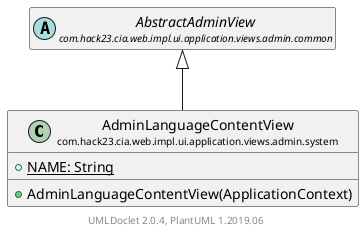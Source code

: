 @startuml
    set namespaceSeparator none
    hide empty fields
    hide empty methods

    class "<size:14>AdminLanguageContentView\n<size:10>com.hack23.cia.web.impl.ui.application.views.admin.system" as com.hack23.cia.web.impl.ui.application.views.admin.system.AdminLanguageContentView [[AdminLanguageContentView.html]] {
        {static} +NAME: String
        +AdminLanguageContentView(ApplicationContext)
    }

    abstract class "<size:14>AbstractAdminView\n<size:10>com.hack23.cia.web.impl.ui.application.views.admin.common" as com.hack23.cia.web.impl.ui.application.views.admin.common.AbstractAdminView [[../common/AbstractAdminView.html]]

    com.hack23.cia.web.impl.ui.application.views.admin.common.AbstractAdminView <|-- com.hack23.cia.web.impl.ui.application.views.admin.system.AdminLanguageContentView

    center footer UMLDoclet 2.0.4, PlantUML 1.2019.06
@enduml
